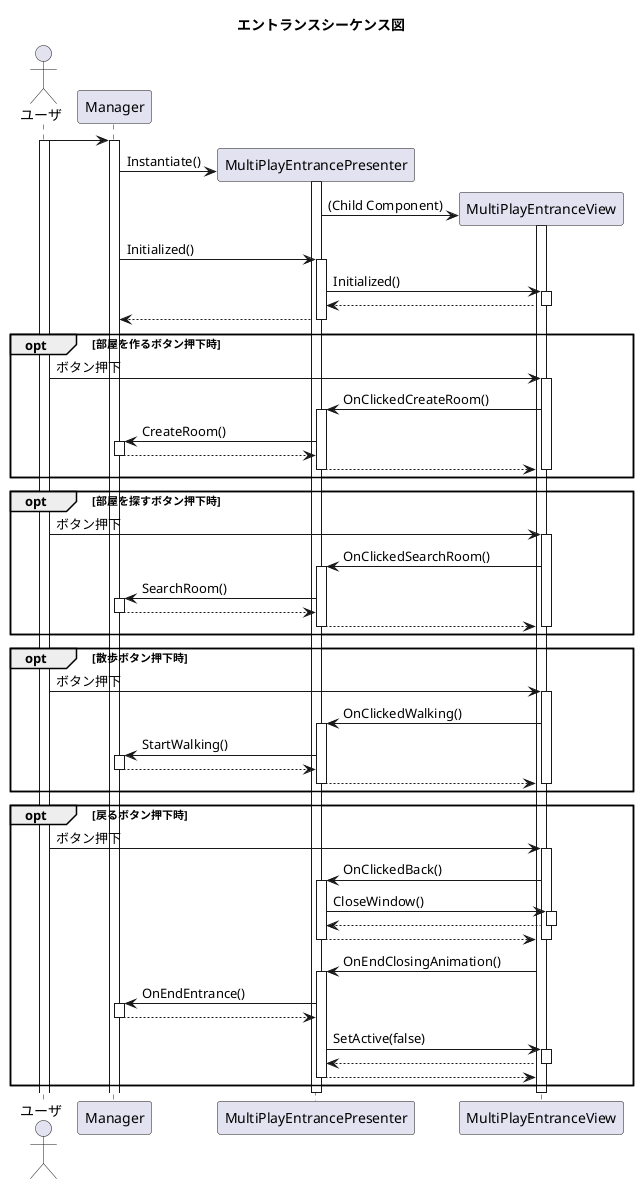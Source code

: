 @startuml

title エントランスシーケンス図

actor ユーザ

ユーザ -> Manager
activate ユーザ
activate Manager

create MultiPlayEntrancePresenter
Manager -> MultiPlayEntrancePresenter : Instantiate()
activate MultiPlayEntrancePresenter

create MultiPlayEntranceView
MultiPlayEntrancePresenter -> MultiPlayEntranceView : (Child Component)
activate MultiPlayEntranceView

Manager -> MultiPlayEntrancePresenter : Initialized()
activate MultiPlayEntrancePresenter

MultiPlayEntrancePresenter -> MultiPlayEntranceView : Initialized()
activate MultiPlayEntranceView
MultiPlayEntrancePresenter <-- MultiPlayEntranceView
deactivate MultiPlayEntranceView

Manager <-- MultiPlayEntrancePresenter
deactivate MultiPlayEntrancePresenter

opt 部屋を作るボタン押下時

    ユーザ -> MultiPlayEntranceView : ボタン押下
    activate MultiPlayEntranceView

    MultiPlayEntrancePresenter <- MultiPlayEntranceView : OnClickedCreateRoom()
    activate MultiPlayEntrancePresenter
    
    Manager <- MultiPlayEntrancePresenter : CreateRoom()
    activate Manager
    Manager --> MultiPlayEntrancePresenter
    deactivate Manager

    MultiPlayEntrancePresenter --> MultiPlayEntranceView
    deactivate MultiPlayEntrancePresenter


    deactivate MultiPlayEntranceView

end

opt 部屋を探すボタン押下時

    ユーザ -> MultiPlayEntranceView : ボタン押下
    activate MultiPlayEntranceView

    MultiPlayEntrancePresenter <- MultiPlayEntranceView : OnClickedSearchRoom()
    activate MultiPlayEntrancePresenter
    
    Manager <- MultiPlayEntrancePresenter : SearchRoom()
    activate Manager
    Manager --> MultiPlayEntrancePresenter
    deactivate Manager

    MultiPlayEntrancePresenter --> MultiPlayEntranceView
    deactivate MultiPlayEntrancePresenter

    deactivate MultiPlayEntranceView

end

opt 散歩ボタン押下時

    ユーザ -> MultiPlayEntranceView : ボタン押下
    activate MultiPlayEntranceView

    MultiPlayEntrancePresenter <- MultiPlayEntranceView : OnClickedWalking()
    activate MultiPlayEntrancePresenter
    
    Manager <- MultiPlayEntrancePresenter : StartWalking()
    activate Manager
    Manager --> MultiPlayEntrancePresenter
    deactivate Manager

    MultiPlayEntrancePresenter --> MultiPlayEntranceView
    deactivate MultiPlayEntrancePresenter

    deactivate MultiPlayEntranceView

end

opt 戻るボタン押下時

    ユーザ -> MultiPlayEntranceView : ボタン押下
    activate MultiPlayEntranceView

    MultiPlayEntrancePresenter <- MultiPlayEntranceView : OnClickedBack()
    activate MultiPlayEntrancePresenter
    
    MultiPlayEntrancePresenter -> MultiPlayEntranceView : CloseWindow()
    activate MultiPlayEntranceView
    MultiPlayEntrancePresenter <-- MultiPlayEntranceView
    deactivate MultiPlayEntranceView

    MultiPlayEntrancePresenter --> MultiPlayEntranceView
    deactivate MultiPlayEntrancePresenter

    deactivate MultiPlayEntranceView

    MultiPlayEntrancePresenter <- MultiPlayEntranceView : OnEndClosingAnimation()
    activate MultiPlayEntrancePresenter

    Manager <- MultiPlayEntrancePresenter : OnEndEntrance()
    activate Manager
    Manager --> MultiPlayEntrancePresenter
    deactivate Manager

    MultiPlayEntrancePresenter -> MultiPlayEntranceView : SetActive(false)
    activate MultiPlayEntranceView
    MultiPlayEntrancePresenter <-- MultiPlayEntranceView
    deactivate MultiPlayEntranceView

    MultiPlayEntrancePresenter --> MultiPlayEntranceView
    deactivate MultiPlayEntrancePresenter

end

deactivate MultiPlayEntrancePresenter
deactivate MultiPlayEntranceView

@enduml
